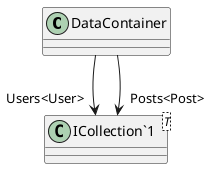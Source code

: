 @startuml
class DataContainer {
}
class "ICollection`1"<T> {
}
DataContainer --> "Users<User>" "ICollection`1"
DataContainer --> "Posts<Post>" "ICollection`1"
@enduml

